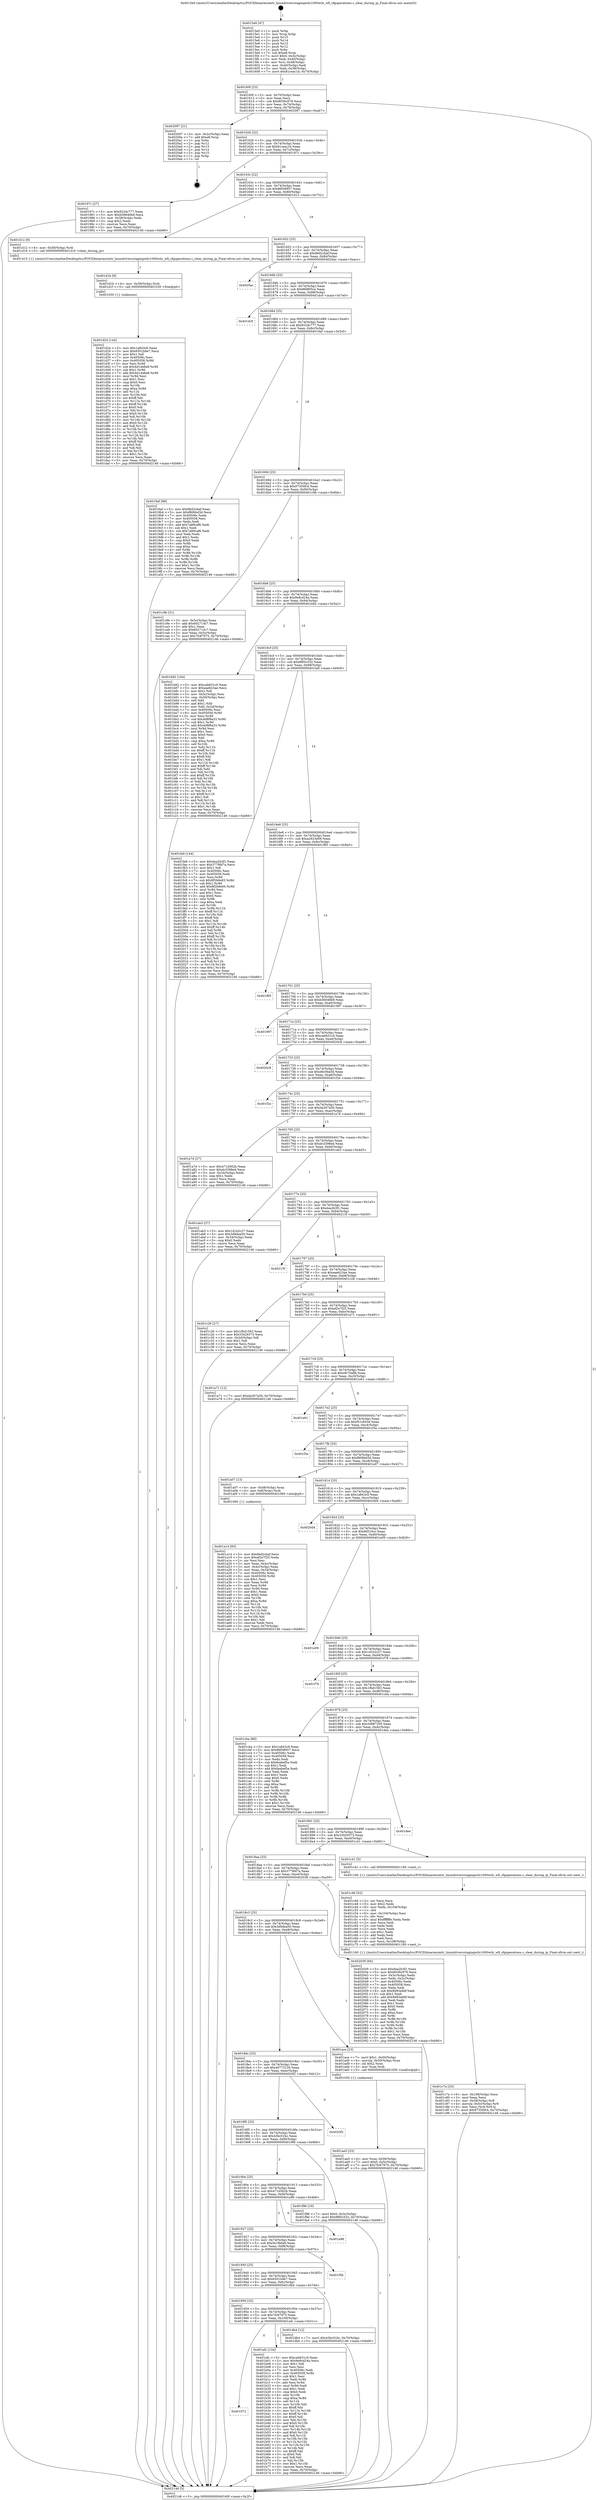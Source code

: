 digraph "0x4015e0" {
  label = "0x4015e0 (/mnt/c/Users/mathe/Desktop/tcc/POCII/binaries/extr_linuxdriversstagingwilc1000wilc_wfi_cfgoperations.c_clear_during_ip_Final-ollvm.out::main(0))"
  labelloc = "t"
  node[shape=record]

  Entry [label="",width=0.3,height=0.3,shape=circle,fillcolor=black,style=filled]
  "0x40160f" [label="{
     0x40160f [23]\l
     | [instrs]\l
     &nbsp;&nbsp;0x40160f \<+3\>: mov -0x70(%rbp),%eax\l
     &nbsp;&nbsp;0x401612 \<+2\>: mov %eax,%ecx\l
     &nbsp;&nbsp;0x401614 \<+6\>: sub $0x8036c979,%ecx\l
     &nbsp;&nbsp;0x40161a \<+3\>: mov %eax,-0x74(%rbp)\l
     &nbsp;&nbsp;0x40161d \<+3\>: mov %ecx,-0x78(%rbp)\l
     &nbsp;&nbsp;0x401620 \<+6\>: je 0000000000402097 \<main+0xab7\>\l
  }"]
  "0x402097" [label="{
     0x402097 [21]\l
     | [instrs]\l
     &nbsp;&nbsp;0x402097 \<+3\>: mov -0x2c(%rbp),%eax\l
     &nbsp;&nbsp;0x40209a \<+7\>: add $0xe8,%rsp\l
     &nbsp;&nbsp;0x4020a1 \<+1\>: pop %rbx\l
     &nbsp;&nbsp;0x4020a2 \<+2\>: pop %r12\l
     &nbsp;&nbsp;0x4020a4 \<+2\>: pop %r13\l
     &nbsp;&nbsp;0x4020a6 \<+2\>: pop %r14\l
     &nbsp;&nbsp;0x4020a8 \<+2\>: pop %r15\l
     &nbsp;&nbsp;0x4020aa \<+1\>: pop %rbp\l
     &nbsp;&nbsp;0x4020ab \<+1\>: ret\l
  }"]
  "0x401626" [label="{
     0x401626 [22]\l
     | [instrs]\l
     &nbsp;&nbsp;0x401626 \<+5\>: jmp 000000000040162b \<main+0x4b\>\l
     &nbsp;&nbsp;0x40162b \<+3\>: mov -0x74(%rbp),%eax\l
     &nbsp;&nbsp;0x40162e \<+5\>: sub $0x81ceac1b,%eax\l
     &nbsp;&nbsp;0x401633 \<+3\>: mov %eax,-0x7c(%rbp)\l
     &nbsp;&nbsp;0x401636 \<+6\>: je 000000000040197c \<main+0x39c\>\l
  }"]
  Exit [label="",width=0.3,height=0.3,shape=circle,fillcolor=black,style=filled,peripheries=2]
  "0x40197c" [label="{
     0x40197c [27]\l
     | [instrs]\l
     &nbsp;&nbsp;0x40197c \<+5\>: mov $0x922dc777,%eax\l
     &nbsp;&nbsp;0x401981 \<+5\>: mov $0xb56646b9,%ecx\l
     &nbsp;&nbsp;0x401986 \<+3\>: mov -0x38(%rbp),%edx\l
     &nbsp;&nbsp;0x401989 \<+3\>: cmp $0x2,%edx\l
     &nbsp;&nbsp;0x40198c \<+3\>: cmovne %ecx,%eax\l
     &nbsp;&nbsp;0x40198f \<+3\>: mov %eax,-0x70(%rbp)\l
     &nbsp;&nbsp;0x401992 \<+5\>: jmp 0000000000402146 \<main+0xb66\>\l
  }"]
  "0x40163c" [label="{
     0x40163c [22]\l
     | [instrs]\l
     &nbsp;&nbsp;0x40163c \<+5\>: jmp 0000000000401641 \<main+0x61\>\l
     &nbsp;&nbsp;0x401641 \<+3\>: mov -0x74(%rbp),%eax\l
     &nbsp;&nbsp;0x401644 \<+5\>: sub $0x86f38957,%eax\l
     &nbsp;&nbsp;0x401649 \<+3\>: mov %eax,-0x80(%rbp)\l
     &nbsp;&nbsp;0x40164c \<+6\>: je 0000000000401d12 \<main+0x732\>\l
  }"]
  "0x402146" [label="{
     0x402146 [5]\l
     | [instrs]\l
     &nbsp;&nbsp;0x402146 \<+5\>: jmp 000000000040160f \<main+0x2f\>\l
  }"]
  "0x4015e0" [label="{
     0x4015e0 [47]\l
     | [instrs]\l
     &nbsp;&nbsp;0x4015e0 \<+1\>: push %rbp\l
     &nbsp;&nbsp;0x4015e1 \<+3\>: mov %rsp,%rbp\l
     &nbsp;&nbsp;0x4015e4 \<+2\>: push %r15\l
     &nbsp;&nbsp;0x4015e6 \<+2\>: push %r14\l
     &nbsp;&nbsp;0x4015e8 \<+2\>: push %r13\l
     &nbsp;&nbsp;0x4015ea \<+2\>: push %r12\l
     &nbsp;&nbsp;0x4015ec \<+1\>: push %rbx\l
     &nbsp;&nbsp;0x4015ed \<+7\>: sub $0xe8,%rsp\l
     &nbsp;&nbsp;0x4015f4 \<+7\>: movl $0x0,-0x3c(%rbp)\l
     &nbsp;&nbsp;0x4015fb \<+3\>: mov %edi,-0x40(%rbp)\l
     &nbsp;&nbsp;0x4015fe \<+4\>: mov %rsi,-0x48(%rbp)\l
     &nbsp;&nbsp;0x401602 \<+3\>: mov -0x40(%rbp),%edi\l
     &nbsp;&nbsp;0x401605 \<+3\>: mov %edi,-0x38(%rbp)\l
     &nbsp;&nbsp;0x401608 \<+7\>: movl $0x81ceac1b,-0x70(%rbp)\l
  }"]
  "0x401d24" [label="{
     0x401d24 [144]\l
     | [instrs]\l
     &nbsp;&nbsp;0x401d24 \<+5\>: mov $0x1a843c9,%eax\l
     &nbsp;&nbsp;0x401d29 \<+5\>: mov $0x6501b9e7,%ecx\l
     &nbsp;&nbsp;0x401d2e \<+2\>: mov $0x1,%dl\l
     &nbsp;&nbsp;0x401d30 \<+7\>: mov 0x40506c,%esi\l
     &nbsp;&nbsp;0x401d37 \<+8\>: mov 0x405058,%r8d\l
     &nbsp;&nbsp;0x401d3f \<+3\>: mov %esi,%r9d\l
     &nbsp;&nbsp;0x401d42 \<+7\>: sub $0x4d14e6e8,%r9d\l
     &nbsp;&nbsp;0x401d49 \<+4\>: sub $0x1,%r9d\l
     &nbsp;&nbsp;0x401d4d \<+7\>: add $0x4d14e6e8,%r9d\l
     &nbsp;&nbsp;0x401d54 \<+4\>: imul %r9d,%esi\l
     &nbsp;&nbsp;0x401d58 \<+3\>: and $0x1,%esi\l
     &nbsp;&nbsp;0x401d5b \<+3\>: cmp $0x0,%esi\l
     &nbsp;&nbsp;0x401d5e \<+4\>: sete %r10b\l
     &nbsp;&nbsp;0x401d62 \<+4\>: cmp $0xa,%r8d\l
     &nbsp;&nbsp;0x401d66 \<+4\>: setl %r11b\l
     &nbsp;&nbsp;0x401d6a \<+3\>: mov %r10b,%bl\l
     &nbsp;&nbsp;0x401d6d \<+3\>: xor $0xff,%bl\l
     &nbsp;&nbsp;0x401d70 \<+3\>: mov %r11b,%r14b\l
     &nbsp;&nbsp;0x401d73 \<+4\>: xor $0xff,%r14b\l
     &nbsp;&nbsp;0x401d77 \<+3\>: xor $0x0,%dl\l
     &nbsp;&nbsp;0x401d7a \<+3\>: mov %bl,%r15b\l
     &nbsp;&nbsp;0x401d7d \<+4\>: and $0x0,%r15b\l
     &nbsp;&nbsp;0x401d81 \<+3\>: and %dl,%r10b\l
     &nbsp;&nbsp;0x401d84 \<+3\>: mov %r14b,%r12b\l
     &nbsp;&nbsp;0x401d87 \<+4\>: and $0x0,%r12b\l
     &nbsp;&nbsp;0x401d8b \<+3\>: and %dl,%r11b\l
     &nbsp;&nbsp;0x401d8e \<+3\>: or %r10b,%r15b\l
     &nbsp;&nbsp;0x401d91 \<+3\>: or %r11b,%r12b\l
     &nbsp;&nbsp;0x401d94 \<+3\>: xor %r12b,%r15b\l
     &nbsp;&nbsp;0x401d97 \<+3\>: or %r14b,%bl\l
     &nbsp;&nbsp;0x401d9a \<+3\>: xor $0xff,%bl\l
     &nbsp;&nbsp;0x401d9d \<+3\>: or $0x0,%dl\l
     &nbsp;&nbsp;0x401da0 \<+2\>: and %dl,%bl\l
     &nbsp;&nbsp;0x401da2 \<+3\>: or %bl,%r15b\l
     &nbsp;&nbsp;0x401da5 \<+4\>: test $0x1,%r15b\l
     &nbsp;&nbsp;0x401da9 \<+3\>: cmovne %ecx,%eax\l
     &nbsp;&nbsp;0x401dac \<+3\>: mov %eax,-0x70(%rbp)\l
     &nbsp;&nbsp;0x401daf \<+5\>: jmp 0000000000402146 \<main+0xb66\>\l
  }"]
  "0x401d12" [label="{
     0x401d12 [9]\l
     | [instrs]\l
     &nbsp;&nbsp;0x401d12 \<+4\>: mov -0x58(%rbp),%rdi\l
     &nbsp;&nbsp;0x401d16 \<+5\>: call 0000000000401410 \<clear_during_ip\>\l
     | [calls]\l
     &nbsp;&nbsp;0x401410 \{1\} (/mnt/c/Users/mathe/Desktop/tcc/POCII/binaries/extr_linuxdriversstagingwilc1000wilc_wfi_cfgoperations.c_clear_during_ip_Final-ollvm.out::clear_during_ip)\l
  }"]
  "0x401652" [label="{
     0x401652 [25]\l
     | [instrs]\l
     &nbsp;&nbsp;0x401652 \<+5\>: jmp 0000000000401657 \<main+0x77\>\l
     &nbsp;&nbsp;0x401657 \<+3\>: mov -0x74(%rbp),%eax\l
     &nbsp;&nbsp;0x40165a \<+5\>: sub $0x8bd2cbaf,%eax\l
     &nbsp;&nbsp;0x40165f \<+6\>: mov %eax,-0x84(%rbp)\l
     &nbsp;&nbsp;0x401665 \<+6\>: je 00000000004020ac \<main+0xacc\>\l
  }"]
  "0x401d1b" [label="{
     0x401d1b [9]\l
     | [instrs]\l
     &nbsp;&nbsp;0x401d1b \<+4\>: mov -0x58(%rbp),%rdi\l
     &nbsp;&nbsp;0x401d1f \<+5\>: call 0000000000401030 \<free@plt\>\l
     | [calls]\l
     &nbsp;&nbsp;0x401030 \{1\} (unknown)\l
  }"]
  "0x4020ac" [label="{
     0x4020ac\l
  }", style=dashed]
  "0x40166b" [label="{
     0x40166b [25]\l
     | [instrs]\l
     &nbsp;&nbsp;0x40166b \<+5\>: jmp 0000000000401670 \<main+0x90\>\l
     &nbsp;&nbsp;0x401670 \<+3\>: mov -0x74(%rbp),%eax\l
     &nbsp;&nbsp;0x401673 \<+5\>: sub $0x8fd895ce,%eax\l
     &nbsp;&nbsp;0x401678 \<+6\>: mov %eax,-0x88(%rbp)\l
     &nbsp;&nbsp;0x40167e \<+6\>: je 0000000000401dc0 \<main+0x7e0\>\l
  }"]
  "0x401c7a" [label="{
     0x401c7a [33]\l
     | [instrs]\l
     &nbsp;&nbsp;0x401c7a \<+6\>: mov -0x108(%rbp),%ecx\l
     &nbsp;&nbsp;0x401c80 \<+3\>: imul %eax,%ecx\l
     &nbsp;&nbsp;0x401c83 \<+4\>: mov -0x58(%rbp),%r8\l
     &nbsp;&nbsp;0x401c87 \<+4\>: movslq -0x5c(%rbp),%r9\l
     &nbsp;&nbsp;0x401c8b \<+4\>: mov %ecx,(%r8,%r9,4)\l
     &nbsp;&nbsp;0x401c8f \<+7\>: movl $0x97350fc4,-0x70(%rbp)\l
     &nbsp;&nbsp;0x401c96 \<+5\>: jmp 0000000000402146 \<main+0xb66\>\l
  }"]
  "0x401dc0" [label="{
     0x401dc0\l
  }", style=dashed]
  "0x401684" [label="{
     0x401684 [25]\l
     | [instrs]\l
     &nbsp;&nbsp;0x401684 \<+5\>: jmp 0000000000401689 \<main+0xa9\>\l
     &nbsp;&nbsp;0x401689 \<+3\>: mov -0x74(%rbp),%eax\l
     &nbsp;&nbsp;0x40168c \<+5\>: sub $0x922dc777,%eax\l
     &nbsp;&nbsp;0x401691 \<+6\>: mov %eax,-0x8c(%rbp)\l
     &nbsp;&nbsp;0x401697 \<+6\>: je 00000000004019af \<main+0x3cf\>\l
  }"]
  "0x401c46" [label="{
     0x401c46 [52]\l
     | [instrs]\l
     &nbsp;&nbsp;0x401c46 \<+2\>: xor %ecx,%ecx\l
     &nbsp;&nbsp;0x401c48 \<+5\>: mov $0x2,%edx\l
     &nbsp;&nbsp;0x401c4d \<+6\>: mov %edx,-0x104(%rbp)\l
     &nbsp;&nbsp;0x401c53 \<+1\>: cltd\l
     &nbsp;&nbsp;0x401c54 \<+6\>: mov -0x104(%rbp),%esi\l
     &nbsp;&nbsp;0x401c5a \<+2\>: idiv %esi\l
     &nbsp;&nbsp;0x401c5c \<+6\>: imul $0xfffffffe,%edx,%edx\l
     &nbsp;&nbsp;0x401c62 \<+2\>: mov %ecx,%edi\l
     &nbsp;&nbsp;0x401c64 \<+2\>: sub %edx,%edi\l
     &nbsp;&nbsp;0x401c66 \<+2\>: mov %ecx,%edx\l
     &nbsp;&nbsp;0x401c68 \<+3\>: sub $0x1,%edx\l
     &nbsp;&nbsp;0x401c6b \<+2\>: add %edx,%edi\l
     &nbsp;&nbsp;0x401c6d \<+2\>: sub %edi,%ecx\l
     &nbsp;&nbsp;0x401c6f \<+6\>: mov %ecx,-0x108(%rbp)\l
     &nbsp;&nbsp;0x401c75 \<+5\>: call 0000000000401160 \<next_i\>\l
     | [calls]\l
     &nbsp;&nbsp;0x401160 \{1\} (/mnt/c/Users/mathe/Desktop/tcc/POCII/binaries/extr_linuxdriversstagingwilc1000wilc_wfi_cfgoperations.c_clear_during_ip_Final-ollvm.out::next_i)\l
  }"]
  "0x4019af" [label="{
     0x4019af [88]\l
     | [instrs]\l
     &nbsp;&nbsp;0x4019af \<+5\>: mov $0x8bd2cbaf,%eax\l
     &nbsp;&nbsp;0x4019b4 \<+5\>: mov $0xf806bd3d,%ecx\l
     &nbsp;&nbsp;0x4019b9 \<+7\>: mov 0x40506c,%edx\l
     &nbsp;&nbsp;0x4019c0 \<+7\>: mov 0x405058,%esi\l
     &nbsp;&nbsp;0x4019c7 \<+2\>: mov %edx,%edi\l
     &nbsp;&nbsp;0x4019c9 \<+6\>: add $0x7a89caf6,%edi\l
     &nbsp;&nbsp;0x4019cf \<+3\>: sub $0x1,%edi\l
     &nbsp;&nbsp;0x4019d2 \<+6\>: sub $0x7a89caf6,%edi\l
     &nbsp;&nbsp;0x4019d8 \<+3\>: imul %edi,%edx\l
     &nbsp;&nbsp;0x4019db \<+3\>: and $0x1,%edx\l
     &nbsp;&nbsp;0x4019de \<+3\>: cmp $0x0,%edx\l
     &nbsp;&nbsp;0x4019e1 \<+4\>: sete %r8b\l
     &nbsp;&nbsp;0x4019e5 \<+3\>: cmp $0xa,%esi\l
     &nbsp;&nbsp;0x4019e8 \<+4\>: setl %r9b\l
     &nbsp;&nbsp;0x4019ec \<+3\>: mov %r8b,%r10b\l
     &nbsp;&nbsp;0x4019ef \<+3\>: and %r9b,%r10b\l
     &nbsp;&nbsp;0x4019f2 \<+3\>: xor %r9b,%r8b\l
     &nbsp;&nbsp;0x4019f5 \<+3\>: or %r8b,%r10b\l
     &nbsp;&nbsp;0x4019f8 \<+4\>: test $0x1,%r10b\l
     &nbsp;&nbsp;0x4019fc \<+3\>: cmovne %ecx,%eax\l
     &nbsp;&nbsp;0x4019ff \<+3\>: mov %eax,-0x70(%rbp)\l
     &nbsp;&nbsp;0x401a02 \<+5\>: jmp 0000000000402146 \<main+0xb66\>\l
  }"]
  "0x40169d" [label="{
     0x40169d [25]\l
     | [instrs]\l
     &nbsp;&nbsp;0x40169d \<+5\>: jmp 00000000004016a2 \<main+0xc2\>\l
     &nbsp;&nbsp;0x4016a2 \<+3\>: mov -0x74(%rbp),%eax\l
     &nbsp;&nbsp;0x4016a5 \<+5\>: sub $0x97350fc4,%eax\l
     &nbsp;&nbsp;0x4016aa \<+6\>: mov %eax,-0x90(%rbp)\l
     &nbsp;&nbsp;0x4016b0 \<+6\>: je 0000000000401c9b \<main+0x6bb\>\l
  }"]
  "0x401972" [label="{
     0x401972\l
  }", style=dashed]
  "0x401c9b" [label="{
     0x401c9b [31]\l
     | [instrs]\l
     &nbsp;&nbsp;0x401c9b \<+3\>: mov -0x5c(%rbp),%eax\l
     &nbsp;&nbsp;0x401c9e \<+5\>: add $0x602714c7,%eax\l
     &nbsp;&nbsp;0x401ca3 \<+3\>: add $0x1,%eax\l
     &nbsp;&nbsp;0x401ca6 \<+5\>: sub $0x602714c7,%eax\l
     &nbsp;&nbsp;0x401cab \<+3\>: mov %eax,-0x5c(%rbp)\l
     &nbsp;&nbsp;0x401cae \<+7\>: movl $0x7fc87975,-0x70(%rbp)\l
     &nbsp;&nbsp;0x401cb5 \<+5\>: jmp 0000000000402146 \<main+0xb66\>\l
  }"]
  "0x4016b6" [label="{
     0x4016b6 [25]\l
     | [instrs]\l
     &nbsp;&nbsp;0x4016b6 \<+5\>: jmp 00000000004016bb \<main+0xdb\>\l
     &nbsp;&nbsp;0x4016bb \<+3\>: mov -0x74(%rbp),%eax\l
     &nbsp;&nbsp;0x4016be \<+5\>: sub $0x9e8cd24a,%eax\l
     &nbsp;&nbsp;0x4016c3 \<+6\>: mov %eax,-0x94(%rbp)\l
     &nbsp;&nbsp;0x4016c9 \<+6\>: je 0000000000401b82 \<main+0x5a2\>\l
  }"]
  "0x401afc" [label="{
     0x401afc [134]\l
     | [instrs]\l
     &nbsp;&nbsp;0x401afc \<+5\>: mov $0xcab631c0,%eax\l
     &nbsp;&nbsp;0x401b01 \<+5\>: mov $0x9e8cd24a,%ecx\l
     &nbsp;&nbsp;0x401b06 \<+2\>: mov $0x1,%dl\l
     &nbsp;&nbsp;0x401b08 \<+2\>: xor %esi,%esi\l
     &nbsp;&nbsp;0x401b0a \<+7\>: mov 0x40506c,%edi\l
     &nbsp;&nbsp;0x401b11 \<+8\>: mov 0x405058,%r8d\l
     &nbsp;&nbsp;0x401b19 \<+3\>: sub $0x1,%esi\l
     &nbsp;&nbsp;0x401b1c \<+3\>: mov %edi,%r9d\l
     &nbsp;&nbsp;0x401b1f \<+3\>: add %esi,%r9d\l
     &nbsp;&nbsp;0x401b22 \<+4\>: imul %r9d,%edi\l
     &nbsp;&nbsp;0x401b26 \<+3\>: and $0x1,%edi\l
     &nbsp;&nbsp;0x401b29 \<+3\>: cmp $0x0,%edi\l
     &nbsp;&nbsp;0x401b2c \<+4\>: sete %r10b\l
     &nbsp;&nbsp;0x401b30 \<+4\>: cmp $0xa,%r8d\l
     &nbsp;&nbsp;0x401b34 \<+4\>: setl %r11b\l
     &nbsp;&nbsp;0x401b38 \<+3\>: mov %r10b,%bl\l
     &nbsp;&nbsp;0x401b3b \<+3\>: xor $0xff,%bl\l
     &nbsp;&nbsp;0x401b3e \<+3\>: mov %r11b,%r14b\l
     &nbsp;&nbsp;0x401b41 \<+4\>: xor $0xff,%r14b\l
     &nbsp;&nbsp;0x401b45 \<+3\>: xor $0x0,%dl\l
     &nbsp;&nbsp;0x401b48 \<+3\>: mov %bl,%r15b\l
     &nbsp;&nbsp;0x401b4b \<+4\>: and $0x0,%r15b\l
     &nbsp;&nbsp;0x401b4f \<+3\>: and %dl,%r10b\l
     &nbsp;&nbsp;0x401b52 \<+3\>: mov %r14b,%r12b\l
     &nbsp;&nbsp;0x401b55 \<+4\>: and $0x0,%r12b\l
     &nbsp;&nbsp;0x401b59 \<+3\>: and %dl,%r11b\l
     &nbsp;&nbsp;0x401b5c \<+3\>: or %r10b,%r15b\l
     &nbsp;&nbsp;0x401b5f \<+3\>: or %r11b,%r12b\l
     &nbsp;&nbsp;0x401b62 \<+3\>: xor %r12b,%r15b\l
     &nbsp;&nbsp;0x401b65 \<+3\>: or %r14b,%bl\l
     &nbsp;&nbsp;0x401b68 \<+3\>: xor $0xff,%bl\l
     &nbsp;&nbsp;0x401b6b \<+3\>: or $0x0,%dl\l
     &nbsp;&nbsp;0x401b6e \<+2\>: and %dl,%bl\l
     &nbsp;&nbsp;0x401b70 \<+3\>: or %bl,%r15b\l
     &nbsp;&nbsp;0x401b73 \<+4\>: test $0x1,%r15b\l
     &nbsp;&nbsp;0x401b77 \<+3\>: cmovne %ecx,%eax\l
     &nbsp;&nbsp;0x401b7a \<+3\>: mov %eax,-0x70(%rbp)\l
     &nbsp;&nbsp;0x401b7d \<+5\>: jmp 0000000000402146 \<main+0xb66\>\l
  }"]
  "0x401b82" [label="{
     0x401b82 [164]\l
     | [instrs]\l
     &nbsp;&nbsp;0x401b82 \<+5\>: mov $0xcab631c0,%eax\l
     &nbsp;&nbsp;0x401b87 \<+5\>: mov $0xeae623ae,%ecx\l
     &nbsp;&nbsp;0x401b8c \<+2\>: mov $0x1,%dl\l
     &nbsp;&nbsp;0x401b8e \<+3\>: mov -0x5c(%rbp),%esi\l
     &nbsp;&nbsp;0x401b91 \<+3\>: cmp -0x50(%rbp),%esi\l
     &nbsp;&nbsp;0x401b94 \<+4\>: setl %dil\l
     &nbsp;&nbsp;0x401b98 \<+4\>: and $0x1,%dil\l
     &nbsp;&nbsp;0x401b9c \<+4\>: mov %dil,-0x2d(%rbp)\l
     &nbsp;&nbsp;0x401ba0 \<+7\>: mov 0x40506c,%esi\l
     &nbsp;&nbsp;0x401ba7 \<+8\>: mov 0x405058,%r8d\l
     &nbsp;&nbsp;0x401baf \<+3\>: mov %esi,%r9d\l
     &nbsp;&nbsp;0x401bb2 \<+7\>: sub $0x4d8f8a33,%r9d\l
     &nbsp;&nbsp;0x401bb9 \<+4\>: sub $0x1,%r9d\l
     &nbsp;&nbsp;0x401bbd \<+7\>: add $0x4d8f8a33,%r9d\l
     &nbsp;&nbsp;0x401bc4 \<+4\>: imul %r9d,%esi\l
     &nbsp;&nbsp;0x401bc8 \<+3\>: and $0x1,%esi\l
     &nbsp;&nbsp;0x401bcb \<+3\>: cmp $0x0,%esi\l
     &nbsp;&nbsp;0x401bce \<+4\>: sete %dil\l
     &nbsp;&nbsp;0x401bd2 \<+4\>: cmp $0xa,%r8d\l
     &nbsp;&nbsp;0x401bd6 \<+4\>: setl %r10b\l
     &nbsp;&nbsp;0x401bda \<+3\>: mov %dil,%r11b\l
     &nbsp;&nbsp;0x401bdd \<+4\>: xor $0xff,%r11b\l
     &nbsp;&nbsp;0x401be1 \<+3\>: mov %r10b,%bl\l
     &nbsp;&nbsp;0x401be4 \<+3\>: xor $0xff,%bl\l
     &nbsp;&nbsp;0x401be7 \<+3\>: xor $0x1,%dl\l
     &nbsp;&nbsp;0x401bea \<+3\>: mov %r11b,%r14b\l
     &nbsp;&nbsp;0x401bed \<+4\>: and $0xff,%r14b\l
     &nbsp;&nbsp;0x401bf1 \<+3\>: and %dl,%dil\l
     &nbsp;&nbsp;0x401bf4 \<+3\>: mov %bl,%r15b\l
     &nbsp;&nbsp;0x401bf7 \<+4\>: and $0xff,%r15b\l
     &nbsp;&nbsp;0x401bfb \<+3\>: and %dl,%r10b\l
     &nbsp;&nbsp;0x401bfe \<+3\>: or %dil,%r14b\l
     &nbsp;&nbsp;0x401c01 \<+3\>: or %r10b,%r15b\l
     &nbsp;&nbsp;0x401c04 \<+3\>: xor %r15b,%r14b\l
     &nbsp;&nbsp;0x401c07 \<+3\>: or %bl,%r11b\l
     &nbsp;&nbsp;0x401c0a \<+4\>: xor $0xff,%r11b\l
     &nbsp;&nbsp;0x401c0e \<+3\>: or $0x1,%dl\l
     &nbsp;&nbsp;0x401c11 \<+3\>: and %dl,%r11b\l
     &nbsp;&nbsp;0x401c14 \<+3\>: or %r11b,%r14b\l
     &nbsp;&nbsp;0x401c17 \<+4\>: test $0x1,%r14b\l
     &nbsp;&nbsp;0x401c1b \<+3\>: cmovne %ecx,%eax\l
     &nbsp;&nbsp;0x401c1e \<+3\>: mov %eax,-0x70(%rbp)\l
     &nbsp;&nbsp;0x401c21 \<+5\>: jmp 0000000000402146 \<main+0xb66\>\l
  }"]
  "0x4016cf" [label="{
     0x4016cf [25]\l
     | [instrs]\l
     &nbsp;&nbsp;0x4016cf \<+5\>: jmp 00000000004016d4 \<main+0xf4\>\l
     &nbsp;&nbsp;0x4016d4 \<+3\>: mov -0x74(%rbp),%eax\l
     &nbsp;&nbsp;0x4016d7 \<+5\>: sub $0x9f85c532,%eax\l
     &nbsp;&nbsp;0x4016dc \<+6\>: mov %eax,-0x98(%rbp)\l
     &nbsp;&nbsp;0x4016e2 \<+6\>: je 0000000000401fa9 \<main+0x9c9\>\l
  }"]
  "0x401959" [label="{
     0x401959 [25]\l
     | [instrs]\l
     &nbsp;&nbsp;0x401959 \<+5\>: jmp 000000000040195e \<main+0x37e\>\l
     &nbsp;&nbsp;0x40195e \<+3\>: mov -0x74(%rbp),%eax\l
     &nbsp;&nbsp;0x401961 \<+5\>: sub $0x7fc87975,%eax\l
     &nbsp;&nbsp;0x401966 \<+6\>: mov %eax,-0x100(%rbp)\l
     &nbsp;&nbsp;0x40196c \<+6\>: je 0000000000401afc \<main+0x51c\>\l
  }"]
  "0x401fa9" [label="{
     0x401fa9 [144]\l
     | [instrs]\l
     &nbsp;&nbsp;0x401fa9 \<+5\>: mov $0xdea2b3f1,%eax\l
     &nbsp;&nbsp;0x401fae \<+5\>: mov $0x3779fd7a,%ecx\l
     &nbsp;&nbsp;0x401fb3 \<+2\>: mov $0x1,%dl\l
     &nbsp;&nbsp;0x401fb5 \<+7\>: mov 0x40506c,%esi\l
     &nbsp;&nbsp;0x401fbc \<+7\>: mov 0x405058,%edi\l
     &nbsp;&nbsp;0x401fc3 \<+3\>: mov %esi,%r8d\l
     &nbsp;&nbsp;0x401fc6 \<+7\>: sub $0x8f2b8e65,%r8d\l
     &nbsp;&nbsp;0x401fcd \<+4\>: sub $0x1,%r8d\l
     &nbsp;&nbsp;0x401fd1 \<+7\>: add $0x8f2b8e65,%r8d\l
     &nbsp;&nbsp;0x401fd8 \<+4\>: imul %r8d,%esi\l
     &nbsp;&nbsp;0x401fdc \<+3\>: and $0x1,%esi\l
     &nbsp;&nbsp;0x401fdf \<+3\>: cmp $0x0,%esi\l
     &nbsp;&nbsp;0x401fe2 \<+4\>: sete %r9b\l
     &nbsp;&nbsp;0x401fe6 \<+3\>: cmp $0xa,%edi\l
     &nbsp;&nbsp;0x401fe9 \<+4\>: setl %r10b\l
     &nbsp;&nbsp;0x401fed \<+3\>: mov %r9b,%r11b\l
     &nbsp;&nbsp;0x401ff0 \<+4\>: xor $0xff,%r11b\l
     &nbsp;&nbsp;0x401ff4 \<+3\>: mov %r10b,%bl\l
     &nbsp;&nbsp;0x401ff7 \<+3\>: xor $0xff,%bl\l
     &nbsp;&nbsp;0x401ffa \<+3\>: xor $0x1,%dl\l
     &nbsp;&nbsp;0x401ffd \<+3\>: mov %r11b,%r14b\l
     &nbsp;&nbsp;0x402000 \<+4\>: and $0xff,%r14b\l
     &nbsp;&nbsp;0x402004 \<+3\>: and %dl,%r9b\l
     &nbsp;&nbsp;0x402007 \<+3\>: mov %bl,%r15b\l
     &nbsp;&nbsp;0x40200a \<+4\>: and $0xff,%r15b\l
     &nbsp;&nbsp;0x40200e \<+3\>: and %dl,%r10b\l
     &nbsp;&nbsp;0x402011 \<+3\>: or %r9b,%r14b\l
     &nbsp;&nbsp;0x402014 \<+3\>: or %r10b,%r15b\l
     &nbsp;&nbsp;0x402017 \<+3\>: xor %r15b,%r14b\l
     &nbsp;&nbsp;0x40201a \<+3\>: or %bl,%r11b\l
     &nbsp;&nbsp;0x40201d \<+4\>: xor $0xff,%r11b\l
     &nbsp;&nbsp;0x402021 \<+3\>: or $0x1,%dl\l
     &nbsp;&nbsp;0x402024 \<+3\>: and %dl,%r11b\l
     &nbsp;&nbsp;0x402027 \<+3\>: or %r11b,%r14b\l
     &nbsp;&nbsp;0x40202a \<+4\>: test $0x1,%r14b\l
     &nbsp;&nbsp;0x40202e \<+3\>: cmovne %ecx,%eax\l
     &nbsp;&nbsp;0x402031 \<+3\>: mov %eax,-0x70(%rbp)\l
     &nbsp;&nbsp;0x402034 \<+5\>: jmp 0000000000402146 \<main+0xb66\>\l
  }"]
  "0x4016e8" [label="{
     0x4016e8 [25]\l
     | [instrs]\l
     &nbsp;&nbsp;0x4016e8 \<+5\>: jmp 00000000004016ed \<main+0x10d\>\l
     &nbsp;&nbsp;0x4016ed \<+3\>: mov -0x74(%rbp),%eax\l
     &nbsp;&nbsp;0x4016f0 \<+5\>: sub $0xa2623e69,%eax\l
     &nbsp;&nbsp;0x4016f5 \<+6\>: mov %eax,-0x9c(%rbp)\l
     &nbsp;&nbsp;0x4016fb \<+6\>: je 0000000000401f85 \<main+0x9a5\>\l
  }"]
  "0x401db4" [label="{
     0x401db4 [12]\l
     | [instrs]\l
     &nbsp;&nbsp;0x401db4 \<+7\>: movl $0x43bc01bc,-0x70(%rbp)\l
     &nbsp;&nbsp;0x401dbb \<+5\>: jmp 0000000000402146 \<main+0xb66\>\l
  }"]
  "0x401f85" [label="{
     0x401f85\l
  }", style=dashed]
  "0x401701" [label="{
     0x401701 [25]\l
     | [instrs]\l
     &nbsp;&nbsp;0x401701 \<+5\>: jmp 0000000000401706 \<main+0x126\>\l
     &nbsp;&nbsp;0x401706 \<+3\>: mov -0x74(%rbp),%eax\l
     &nbsp;&nbsp;0x401709 \<+5\>: sub $0xb56646b9,%eax\l
     &nbsp;&nbsp;0x40170e \<+6\>: mov %eax,-0xa0(%rbp)\l
     &nbsp;&nbsp;0x401714 \<+6\>: je 0000000000401997 \<main+0x3b7\>\l
  }"]
  "0x401940" [label="{
     0x401940 [25]\l
     | [instrs]\l
     &nbsp;&nbsp;0x401940 \<+5\>: jmp 0000000000401945 \<main+0x365\>\l
     &nbsp;&nbsp;0x401945 \<+3\>: mov -0x74(%rbp),%eax\l
     &nbsp;&nbsp;0x401948 \<+5\>: sub $0x6501b9e7,%eax\l
     &nbsp;&nbsp;0x40194d \<+6\>: mov %eax,-0xfc(%rbp)\l
     &nbsp;&nbsp;0x401953 \<+6\>: je 0000000000401db4 \<main+0x7d4\>\l
  }"]
  "0x401997" [label="{
     0x401997\l
  }", style=dashed]
  "0x40171a" [label="{
     0x40171a [25]\l
     | [instrs]\l
     &nbsp;&nbsp;0x40171a \<+5\>: jmp 000000000040171f \<main+0x13f\>\l
     &nbsp;&nbsp;0x40171f \<+3\>: mov -0x74(%rbp),%eax\l
     &nbsp;&nbsp;0x401722 \<+5\>: sub $0xcab631c0,%eax\l
     &nbsp;&nbsp;0x401727 \<+6\>: mov %eax,-0xa4(%rbp)\l
     &nbsp;&nbsp;0x40172d \<+6\>: je 00000000004020c8 \<main+0xae8\>\l
  }"]
  "0x401f5b" [label="{
     0x401f5b\l
  }", style=dashed]
  "0x4020c8" [label="{
     0x4020c8\l
  }", style=dashed]
  "0x401733" [label="{
     0x401733 [25]\l
     | [instrs]\l
     &nbsp;&nbsp;0x401733 \<+5\>: jmp 0000000000401738 \<main+0x158\>\l
     &nbsp;&nbsp;0x401738 \<+3\>: mov -0x74(%rbp),%eax\l
     &nbsp;&nbsp;0x40173b \<+5\>: sub $0xd6c0ba5d,%eax\l
     &nbsp;&nbsp;0x401740 \<+6\>: mov %eax,-0xa8(%rbp)\l
     &nbsp;&nbsp;0x401746 \<+6\>: je 0000000000401f2e \<main+0x94e\>\l
  }"]
  "0x401927" [label="{
     0x401927 [25]\l
     | [instrs]\l
     &nbsp;&nbsp;0x401927 \<+5\>: jmp 000000000040192c \<main+0x34c\>\l
     &nbsp;&nbsp;0x40192c \<+3\>: mov -0x74(%rbp),%eax\l
     &nbsp;&nbsp;0x40192f \<+5\>: sub $0x5e1fb0e6,%eax\l
     &nbsp;&nbsp;0x401934 \<+6\>: mov %eax,-0xf8(%rbp)\l
     &nbsp;&nbsp;0x40193a \<+6\>: je 0000000000401f5b \<main+0x97b\>\l
  }"]
  "0x401f2e" [label="{
     0x401f2e\l
  }", style=dashed]
  "0x40174c" [label="{
     0x40174c [25]\l
     | [instrs]\l
     &nbsp;&nbsp;0x40174c \<+5\>: jmp 0000000000401751 \<main+0x171\>\l
     &nbsp;&nbsp;0x401751 \<+3\>: mov -0x74(%rbp),%eax\l
     &nbsp;&nbsp;0x401754 \<+5\>: sub $0xda307a50,%eax\l
     &nbsp;&nbsp;0x401759 \<+6\>: mov %eax,-0xac(%rbp)\l
     &nbsp;&nbsp;0x40175f \<+6\>: je 0000000000401a7d \<main+0x49d\>\l
  }"]
  "0x401a98" [label="{
     0x401a98\l
  }", style=dashed]
  "0x401a7d" [label="{
     0x401a7d [27]\l
     | [instrs]\l
     &nbsp;&nbsp;0x401a7d \<+5\>: mov $0x471d562b,%eax\l
     &nbsp;&nbsp;0x401a82 \<+5\>: mov $0xdc3398ed,%ecx\l
     &nbsp;&nbsp;0x401a87 \<+3\>: mov -0x34(%rbp),%edx\l
     &nbsp;&nbsp;0x401a8a \<+3\>: cmp $0x1,%edx\l
     &nbsp;&nbsp;0x401a8d \<+3\>: cmovl %ecx,%eax\l
     &nbsp;&nbsp;0x401a90 \<+3\>: mov %eax,-0x70(%rbp)\l
     &nbsp;&nbsp;0x401a93 \<+5\>: jmp 0000000000402146 \<main+0xb66\>\l
  }"]
  "0x401765" [label="{
     0x401765 [25]\l
     | [instrs]\l
     &nbsp;&nbsp;0x401765 \<+5\>: jmp 000000000040176a \<main+0x18a\>\l
     &nbsp;&nbsp;0x40176a \<+3\>: mov -0x74(%rbp),%eax\l
     &nbsp;&nbsp;0x40176d \<+5\>: sub $0xdc3398ed,%eax\l
     &nbsp;&nbsp;0x401772 \<+6\>: mov %eax,-0xb0(%rbp)\l
     &nbsp;&nbsp;0x401778 \<+6\>: je 0000000000401ab3 \<main+0x4d3\>\l
  }"]
  "0x40190e" [label="{
     0x40190e [25]\l
     | [instrs]\l
     &nbsp;&nbsp;0x40190e \<+5\>: jmp 0000000000401913 \<main+0x333\>\l
     &nbsp;&nbsp;0x401913 \<+3\>: mov -0x74(%rbp),%eax\l
     &nbsp;&nbsp;0x401916 \<+5\>: sub $0x471d562b,%eax\l
     &nbsp;&nbsp;0x40191b \<+6\>: mov %eax,-0xf4(%rbp)\l
     &nbsp;&nbsp;0x401921 \<+6\>: je 0000000000401a98 \<main+0x4b8\>\l
  }"]
  "0x401ab3" [label="{
     0x401ab3 [27]\l
     | [instrs]\l
     &nbsp;&nbsp;0x401ab3 \<+5\>: mov $0x1d1b2c27,%eax\l
     &nbsp;&nbsp;0x401ab8 \<+5\>: mov $0x3d9dea50,%ecx\l
     &nbsp;&nbsp;0x401abd \<+3\>: mov -0x34(%rbp),%edx\l
     &nbsp;&nbsp;0x401ac0 \<+3\>: cmp $0x0,%edx\l
     &nbsp;&nbsp;0x401ac3 \<+3\>: cmove %ecx,%eax\l
     &nbsp;&nbsp;0x401ac6 \<+3\>: mov %eax,-0x70(%rbp)\l
     &nbsp;&nbsp;0x401ac9 \<+5\>: jmp 0000000000402146 \<main+0xb66\>\l
  }"]
  "0x40177e" [label="{
     0x40177e [25]\l
     | [instrs]\l
     &nbsp;&nbsp;0x40177e \<+5\>: jmp 0000000000401783 \<main+0x1a3\>\l
     &nbsp;&nbsp;0x401783 \<+3\>: mov -0x74(%rbp),%eax\l
     &nbsp;&nbsp;0x401786 \<+5\>: sub $0xdea2b3f1,%eax\l
     &nbsp;&nbsp;0x40178b \<+6\>: mov %eax,-0xb4(%rbp)\l
     &nbsp;&nbsp;0x401791 \<+6\>: je 000000000040213f \<main+0xb5f\>\l
  }"]
  "0x401f96" [label="{
     0x401f96 [19]\l
     | [instrs]\l
     &nbsp;&nbsp;0x401f96 \<+7\>: movl $0x0,-0x3c(%rbp)\l
     &nbsp;&nbsp;0x401f9d \<+7\>: movl $0x9f85c532,-0x70(%rbp)\l
     &nbsp;&nbsp;0x401fa4 \<+5\>: jmp 0000000000402146 \<main+0xb66\>\l
  }"]
  "0x40213f" [label="{
     0x40213f\l
  }", style=dashed]
  "0x401797" [label="{
     0x401797 [25]\l
     | [instrs]\l
     &nbsp;&nbsp;0x401797 \<+5\>: jmp 000000000040179c \<main+0x1bc\>\l
     &nbsp;&nbsp;0x40179c \<+3\>: mov -0x74(%rbp),%eax\l
     &nbsp;&nbsp;0x40179f \<+5\>: sub $0xeae623ae,%eax\l
     &nbsp;&nbsp;0x4017a4 \<+6\>: mov %eax,-0xb8(%rbp)\l
     &nbsp;&nbsp;0x4017aa \<+6\>: je 0000000000401c26 \<main+0x646\>\l
  }"]
  "0x4018f5" [label="{
     0x4018f5 [25]\l
     | [instrs]\l
     &nbsp;&nbsp;0x4018f5 \<+5\>: jmp 00000000004018fa \<main+0x31a\>\l
     &nbsp;&nbsp;0x4018fa \<+3\>: mov -0x74(%rbp),%eax\l
     &nbsp;&nbsp;0x4018fd \<+5\>: sub $0x43bc01bc,%eax\l
     &nbsp;&nbsp;0x401902 \<+6\>: mov %eax,-0xf0(%rbp)\l
     &nbsp;&nbsp;0x401908 \<+6\>: je 0000000000401f96 \<main+0x9b6\>\l
  }"]
  "0x401c26" [label="{
     0x401c26 [27]\l
     | [instrs]\l
     &nbsp;&nbsp;0x401c26 \<+5\>: mov $0x1fbd1563,%eax\l
     &nbsp;&nbsp;0x401c2b \<+5\>: mov $0x33429373,%ecx\l
     &nbsp;&nbsp;0x401c30 \<+3\>: mov -0x2d(%rbp),%dl\l
     &nbsp;&nbsp;0x401c33 \<+3\>: test $0x1,%dl\l
     &nbsp;&nbsp;0x401c36 \<+3\>: cmovne %ecx,%eax\l
     &nbsp;&nbsp;0x401c39 \<+3\>: mov %eax,-0x70(%rbp)\l
     &nbsp;&nbsp;0x401c3c \<+5\>: jmp 0000000000402146 \<main+0xb66\>\l
  }"]
  "0x4017b0" [label="{
     0x4017b0 [25]\l
     | [instrs]\l
     &nbsp;&nbsp;0x4017b0 \<+5\>: jmp 00000000004017b5 \<main+0x1d5\>\l
     &nbsp;&nbsp;0x4017b5 \<+3\>: mov -0x74(%rbp),%eax\l
     &nbsp;&nbsp;0x4017b8 \<+5\>: sub $0xef2e7f25,%eax\l
     &nbsp;&nbsp;0x4017bd \<+6\>: mov %eax,-0xbc(%rbp)\l
     &nbsp;&nbsp;0x4017c3 \<+6\>: je 0000000000401a71 \<main+0x491\>\l
  }"]
  "0x4020f2" [label="{
     0x4020f2\l
  }", style=dashed]
  "0x401a71" [label="{
     0x401a71 [12]\l
     | [instrs]\l
     &nbsp;&nbsp;0x401a71 \<+7\>: movl $0xda307a50,-0x70(%rbp)\l
     &nbsp;&nbsp;0x401a78 \<+5\>: jmp 0000000000402146 \<main+0xb66\>\l
  }"]
  "0x4017c9" [label="{
     0x4017c9 [25]\l
     | [instrs]\l
     &nbsp;&nbsp;0x4017c9 \<+5\>: jmp 00000000004017ce \<main+0x1ee\>\l
     &nbsp;&nbsp;0x4017ce \<+3\>: mov -0x74(%rbp),%eax\l
     &nbsp;&nbsp;0x4017d1 \<+5\>: sub $0xefc70a8b,%eax\l
     &nbsp;&nbsp;0x4017d6 \<+6\>: mov %eax,-0xc0(%rbp)\l
     &nbsp;&nbsp;0x4017dc \<+6\>: je 0000000000401e61 \<main+0x881\>\l
  }"]
  "0x401ae5" [label="{
     0x401ae5 [23]\l
     | [instrs]\l
     &nbsp;&nbsp;0x401ae5 \<+4\>: mov %rax,-0x58(%rbp)\l
     &nbsp;&nbsp;0x401ae9 \<+7\>: movl $0x0,-0x5c(%rbp)\l
     &nbsp;&nbsp;0x401af0 \<+7\>: movl $0x7fc87975,-0x70(%rbp)\l
     &nbsp;&nbsp;0x401af7 \<+5\>: jmp 0000000000402146 \<main+0xb66\>\l
  }"]
  "0x401e61" [label="{
     0x401e61\l
  }", style=dashed]
  "0x4017e2" [label="{
     0x4017e2 [25]\l
     | [instrs]\l
     &nbsp;&nbsp;0x4017e2 \<+5\>: jmp 00000000004017e7 \<main+0x207\>\l
     &nbsp;&nbsp;0x4017e7 \<+3\>: mov -0x74(%rbp),%eax\l
     &nbsp;&nbsp;0x4017ea \<+5\>: sub $0xf51c643d,%eax\l
     &nbsp;&nbsp;0x4017ef \<+6\>: mov %eax,-0xc4(%rbp)\l
     &nbsp;&nbsp;0x4017f5 \<+6\>: je 0000000000401f3a \<main+0x95a\>\l
  }"]
  "0x4018dc" [label="{
     0x4018dc [25]\l
     | [instrs]\l
     &nbsp;&nbsp;0x4018dc \<+5\>: jmp 00000000004018e1 \<main+0x301\>\l
     &nbsp;&nbsp;0x4018e1 \<+3\>: mov -0x74(%rbp),%eax\l
     &nbsp;&nbsp;0x4018e4 \<+5\>: sub $0x40773126,%eax\l
     &nbsp;&nbsp;0x4018e9 \<+6\>: mov %eax,-0xec(%rbp)\l
     &nbsp;&nbsp;0x4018ef \<+6\>: je 00000000004020f2 \<main+0xb12\>\l
  }"]
  "0x401f3a" [label="{
     0x401f3a\l
  }", style=dashed]
  "0x4017fb" [label="{
     0x4017fb [25]\l
     | [instrs]\l
     &nbsp;&nbsp;0x4017fb \<+5\>: jmp 0000000000401800 \<main+0x220\>\l
     &nbsp;&nbsp;0x401800 \<+3\>: mov -0x74(%rbp),%eax\l
     &nbsp;&nbsp;0x401803 \<+5\>: sub $0xf806bd3d,%eax\l
     &nbsp;&nbsp;0x401808 \<+6\>: mov %eax,-0xc8(%rbp)\l
     &nbsp;&nbsp;0x40180e \<+6\>: je 0000000000401a07 \<main+0x427\>\l
  }"]
  "0x401ace" [label="{
     0x401ace [23]\l
     | [instrs]\l
     &nbsp;&nbsp;0x401ace \<+7\>: movl $0x1,-0x50(%rbp)\l
     &nbsp;&nbsp;0x401ad5 \<+4\>: movslq -0x50(%rbp),%rax\l
     &nbsp;&nbsp;0x401ad9 \<+4\>: shl $0x2,%rax\l
     &nbsp;&nbsp;0x401add \<+3\>: mov %rax,%rdi\l
     &nbsp;&nbsp;0x401ae0 \<+5\>: call 0000000000401050 \<malloc@plt\>\l
     | [calls]\l
     &nbsp;&nbsp;0x401050 \{1\} (unknown)\l
  }"]
  "0x401a07" [label="{
     0x401a07 [13]\l
     | [instrs]\l
     &nbsp;&nbsp;0x401a07 \<+4\>: mov -0x48(%rbp),%rax\l
     &nbsp;&nbsp;0x401a0b \<+4\>: mov 0x8(%rax),%rdi\l
     &nbsp;&nbsp;0x401a0f \<+5\>: call 0000000000401060 \<atoi@plt\>\l
     | [calls]\l
     &nbsp;&nbsp;0x401060 \{1\} (unknown)\l
  }"]
  "0x401814" [label="{
     0x401814 [25]\l
     | [instrs]\l
     &nbsp;&nbsp;0x401814 \<+5\>: jmp 0000000000401819 \<main+0x239\>\l
     &nbsp;&nbsp;0x401819 \<+3\>: mov -0x74(%rbp),%eax\l
     &nbsp;&nbsp;0x40181c \<+5\>: sub $0x1a843c9,%eax\l
     &nbsp;&nbsp;0x401821 \<+6\>: mov %eax,-0xcc(%rbp)\l
     &nbsp;&nbsp;0x401827 \<+6\>: je 00000000004020d4 \<main+0xaf4\>\l
  }"]
  "0x401a14" [label="{
     0x401a14 [93]\l
     | [instrs]\l
     &nbsp;&nbsp;0x401a14 \<+5\>: mov $0x8bd2cbaf,%ecx\l
     &nbsp;&nbsp;0x401a19 \<+5\>: mov $0xef2e7f25,%edx\l
     &nbsp;&nbsp;0x401a1e \<+2\>: xor %esi,%esi\l
     &nbsp;&nbsp;0x401a20 \<+3\>: mov %eax,-0x4c(%rbp)\l
     &nbsp;&nbsp;0x401a23 \<+3\>: mov -0x4c(%rbp),%eax\l
     &nbsp;&nbsp;0x401a26 \<+3\>: mov %eax,-0x34(%rbp)\l
     &nbsp;&nbsp;0x401a29 \<+7\>: mov 0x40506c,%eax\l
     &nbsp;&nbsp;0x401a30 \<+8\>: mov 0x405058,%r8d\l
     &nbsp;&nbsp;0x401a38 \<+3\>: sub $0x1,%esi\l
     &nbsp;&nbsp;0x401a3b \<+3\>: mov %eax,%r9d\l
     &nbsp;&nbsp;0x401a3e \<+3\>: add %esi,%r9d\l
     &nbsp;&nbsp;0x401a41 \<+4\>: imul %r9d,%eax\l
     &nbsp;&nbsp;0x401a45 \<+3\>: and $0x1,%eax\l
     &nbsp;&nbsp;0x401a48 \<+3\>: cmp $0x0,%eax\l
     &nbsp;&nbsp;0x401a4b \<+4\>: sete %r10b\l
     &nbsp;&nbsp;0x401a4f \<+4\>: cmp $0xa,%r8d\l
     &nbsp;&nbsp;0x401a53 \<+4\>: setl %r11b\l
     &nbsp;&nbsp;0x401a57 \<+3\>: mov %r10b,%bl\l
     &nbsp;&nbsp;0x401a5a \<+3\>: and %r11b,%bl\l
     &nbsp;&nbsp;0x401a5d \<+3\>: xor %r11b,%r10b\l
     &nbsp;&nbsp;0x401a60 \<+3\>: or %r10b,%bl\l
     &nbsp;&nbsp;0x401a63 \<+3\>: test $0x1,%bl\l
     &nbsp;&nbsp;0x401a66 \<+3\>: cmovne %edx,%ecx\l
     &nbsp;&nbsp;0x401a69 \<+3\>: mov %ecx,-0x70(%rbp)\l
     &nbsp;&nbsp;0x401a6c \<+5\>: jmp 0000000000402146 \<main+0xb66\>\l
  }"]
  "0x4018c3" [label="{
     0x4018c3 [25]\l
     | [instrs]\l
     &nbsp;&nbsp;0x4018c3 \<+5\>: jmp 00000000004018c8 \<main+0x2e8\>\l
     &nbsp;&nbsp;0x4018c8 \<+3\>: mov -0x74(%rbp),%eax\l
     &nbsp;&nbsp;0x4018cb \<+5\>: sub $0x3d9dea50,%eax\l
     &nbsp;&nbsp;0x4018d0 \<+6\>: mov %eax,-0xe8(%rbp)\l
     &nbsp;&nbsp;0x4018d6 \<+6\>: je 0000000000401ace \<main+0x4ee\>\l
  }"]
  "0x4020d4" [label="{
     0x4020d4\l
  }", style=dashed]
  "0x40182d" [label="{
     0x40182d [25]\l
     | [instrs]\l
     &nbsp;&nbsp;0x40182d \<+5\>: jmp 0000000000401832 \<main+0x252\>\l
     &nbsp;&nbsp;0x401832 \<+3\>: mov -0x74(%rbp),%eax\l
     &nbsp;&nbsp;0x401835 \<+5\>: sub $0x9d516cc,%eax\l
     &nbsp;&nbsp;0x40183a \<+6\>: mov %eax,-0xd0(%rbp)\l
     &nbsp;&nbsp;0x401840 \<+6\>: je 0000000000401e09 \<main+0x829\>\l
  }"]
  "0x402039" [label="{
     0x402039 [94]\l
     | [instrs]\l
     &nbsp;&nbsp;0x402039 \<+5\>: mov $0xdea2b3f1,%eax\l
     &nbsp;&nbsp;0x40203e \<+5\>: mov $0x8036c979,%ecx\l
     &nbsp;&nbsp;0x402043 \<+3\>: mov -0x3c(%rbp),%edx\l
     &nbsp;&nbsp;0x402046 \<+3\>: mov %edx,-0x2c(%rbp)\l
     &nbsp;&nbsp;0x402049 \<+7\>: mov 0x40506c,%edx\l
     &nbsp;&nbsp;0x402050 \<+7\>: mov 0x405058,%esi\l
     &nbsp;&nbsp;0x402057 \<+2\>: mov %edx,%edi\l
     &nbsp;&nbsp;0x402059 \<+6\>: sub $0x9d93a9df,%edi\l
     &nbsp;&nbsp;0x40205f \<+3\>: sub $0x1,%edi\l
     &nbsp;&nbsp;0x402062 \<+6\>: add $0x9d93a9df,%edi\l
     &nbsp;&nbsp;0x402068 \<+3\>: imul %edi,%edx\l
     &nbsp;&nbsp;0x40206b \<+3\>: and $0x1,%edx\l
     &nbsp;&nbsp;0x40206e \<+3\>: cmp $0x0,%edx\l
     &nbsp;&nbsp;0x402071 \<+4\>: sete %r8b\l
     &nbsp;&nbsp;0x402075 \<+3\>: cmp $0xa,%esi\l
     &nbsp;&nbsp;0x402078 \<+4\>: setl %r9b\l
     &nbsp;&nbsp;0x40207c \<+3\>: mov %r8b,%r10b\l
     &nbsp;&nbsp;0x40207f \<+3\>: and %r9b,%r10b\l
     &nbsp;&nbsp;0x402082 \<+3\>: xor %r9b,%r8b\l
     &nbsp;&nbsp;0x402085 \<+3\>: or %r8b,%r10b\l
     &nbsp;&nbsp;0x402088 \<+4\>: test $0x1,%r10b\l
     &nbsp;&nbsp;0x40208c \<+3\>: cmovne %ecx,%eax\l
     &nbsp;&nbsp;0x40208f \<+3\>: mov %eax,-0x70(%rbp)\l
     &nbsp;&nbsp;0x402092 \<+5\>: jmp 0000000000402146 \<main+0xb66\>\l
  }"]
  "0x401e09" [label="{
     0x401e09\l
  }", style=dashed]
  "0x401846" [label="{
     0x401846 [25]\l
     | [instrs]\l
     &nbsp;&nbsp;0x401846 \<+5\>: jmp 000000000040184b \<main+0x26b\>\l
     &nbsp;&nbsp;0x40184b \<+3\>: mov -0x74(%rbp),%eax\l
     &nbsp;&nbsp;0x40184e \<+5\>: sub $0x1d1b2c27,%eax\l
     &nbsp;&nbsp;0x401853 \<+6\>: mov %eax,-0xd4(%rbp)\l
     &nbsp;&nbsp;0x401859 \<+6\>: je 0000000000401f79 \<main+0x999\>\l
  }"]
  "0x4018aa" [label="{
     0x4018aa [25]\l
     | [instrs]\l
     &nbsp;&nbsp;0x4018aa \<+5\>: jmp 00000000004018af \<main+0x2cf\>\l
     &nbsp;&nbsp;0x4018af \<+3\>: mov -0x74(%rbp),%eax\l
     &nbsp;&nbsp;0x4018b2 \<+5\>: sub $0x3779fd7a,%eax\l
     &nbsp;&nbsp;0x4018b7 \<+6\>: mov %eax,-0xe4(%rbp)\l
     &nbsp;&nbsp;0x4018bd \<+6\>: je 0000000000402039 \<main+0xa59\>\l
  }"]
  "0x401f79" [label="{
     0x401f79\l
  }", style=dashed]
  "0x40185f" [label="{
     0x40185f [25]\l
     | [instrs]\l
     &nbsp;&nbsp;0x40185f \<+5\>: jmp 0000000000401864 \<main+0x284\>\l
     &nbsp;&nbsp;0x401864 \<+3\>: mov -0x74(%rbp),%eax\l
     &nbsp;&nbsp;0x401867 \<+5\>: sub $0x1fbd1563,%eax\l
     &nbsp;&nbsp;0x40186c \<+6\>: mov %eax,-0xd8(%rbp)\l
     &nbsp;&nbsp;0x401872 \<+6\>: je 0000000000401cba \<main+0x6da\>\l
  }"]
  "0x401c41" [label="{
     0x401c41 [5]\l
     | [instrs]\l
     &nbsp;&nbsp;0x401c41 \<+5\>: call 0000000000401160 \<next_i\>\l
     | [calls]\l
     &nbsp;&nbsp;0x401160 \{1\} (/mnt/c/Users/mathe/Desktop/tcc/POCII/binaries/extr_linuxdriversstagingwilc1000wilc_wfi_cfgoperations.c_clear_during_ip_Final-ollvm.out::next_i)\l
  }"]
  "0x401cba" [label="{
     0x401cba [88]\l
     | [instrs]\l
     &nbsp;&nbsp;0x401cba \<+5\>: mov $0x1a843c9,%eax\l
     &nbsp;&nbsp;0x401cbf \<+5\>: mov $0x86f38957,%ecx\l
     &nbsp;&nbsp;0x401cc4 \<+7\>: mov 0x40506c,%edx\l
     &nbsp;&nbsp;0x401ccb \<+7\>: mov 0x405058,%esi\l
     &nbsp;&nbsp;0x401cd2 \<+2\>: mov %edx,%edi\l
     &nbsp;&nbsp;0x401cd4 \<+6\>: sub $0xfeabef5a,%edi\l
     &nbsp;&nbsp;0x401cda \<+3\>: sub $0x1,%edi\l
     &nbsp;&nbsp;0x401cdd \<+6\>: add $0xfeabef5a,%edi\l
     &nbsp;&nbsp;0x401ce3 \<+3\>: imul %edi,%edx\l
     &nbsp;&nbsp;0x401ce6 \<+3\>: and $0x1,%edx\l
     &nbsp;&nbsp;0x401ce9 \<+3\>: cmp $0x0,%edx\l
     &nbsp;&nbsp;0x401cec \<+4\>: sete %r8b\l
     &nbsp;&nbsp;0x401cf0 \<+3\>: cmp $0xa,%esi\l
     &nbsp;&nbsp;0x401cf3 \<+4\>: setl %r9b\l
     &nbsp;&nbsp;0x401cf7 \<+3\>: mov %r8b,%r10b\l
     &nbsp;&nbsp;0x401cfa \<+3\>: and %r9b,%r10b\l
     &nbsp;&nbsp;0x401cfd \<+3\>: xor %r9b,%r8b\l
     &nbsp;&nbsp;0x401d00 \<+3\>: or %r8b,%r10b\l
     &nbsp;&nbsp;0x401d03 \<+4\>: test $0x1,%r10b\l
     &nbsp;&nbsp;0x401d07 \<+3\>: cmovne %ecx,%eax\l
     &nbsp;&nbsp;0x401d0a \<+3\>: mov %eax,-0x70(%rbp)\l
     &nbsp;&nbsp;0x401d0d \<+5\>: jmp 0000000000402146 \<main+0xb66\>\l
  }"]
  "0x401878" [label="{
     0x401878 [25]\l
     | [instrs]\l
     &nbsp;&nbsp;0x401878 \<+5\>: jmp 000000000040187d \<main+0x29d\>\l
     &nbsp;&nbsp;0x40187d \<+3\>: mov -0x74(%rbp),%eax\l
     &nbsp;&nbsp;0x401880 \<+5\>: sub $0x20887200,%eax\l
     &nbsp;&nbsp;0x401885 \<+6\>: mov %eax,-0xdc(%rbp)\l
     &nbsp;&nbsp;0x40188b \<+6\>: je 0000000000401dee \<main+0x80e\>\l
  }"]
  "0x401891" [label="{
     0x401891 [25]\l
     | [instrs]\l
     &nbsp;&nbsp;0x401891 \<+5\>: jmp 0000000000401896 \<main+0x2b6\>\l
     &nbsp;&nbsp;0x401896 \<+3\>: mov -0x74(%rbp),%eax\l
     &nbsp;&nbsp;0x401899 \<+5\>: sub $0x33429373,%eax\l
     &nbsp;&nbsp;0x40189e \<+6\>: mov %eax,-0xe0(%rbp)\l
     &nbsp;&nbsp;0x4018a4 \<+6\>: je 0000000000401c41 \<main+0x661\>\l
  }"]
  "0x401dee" [label="{
     0x401dee\l
  }", style=dashed]
  Entry -> "0x4015e0" [label=" 1"]
  "0x40160f" -> "0x402097" [label=" 1"]
  "0x40160f" -> "0x401626" [label=" 21"]
  "0x402097" -> Exit [label=" 1"]
  "0x401626" -> "0x40197c" [label=" 1"]
  "0x401626" -> "0x40163c" [label=" 20"]
  "0x40197c" -> "0x402146" [label=" 1"]
  "0x4015e0" -> "0x40160f" [label=" 1"]
  "0x402146" -> "0x40160f" [label=" 21"]
  "0x402039" -> "0x402146" [label=" 1"]
  "0x40163c" -> "0x401d12" [label=" 1"]
  "0x40163c" -> "0x401652" [label=" 19"]
  "0x401fa9" -> "0x402146" [label=" 1"]
  "0x401652" -> "0x4020ac" [label=" 0"]
  "0x401652" -> "0x40166b" [label=" 19"]
  "0x401f96" -> "0x402146" [label=" 1"]
  "0x40166b" -> "0x401dc0" [label=" 0"]
  "0x40166b" -> "0x401684" [label=" 19"]
  "0x401db4" -> "0x402146" [label=" 1"]
  "0x401684" -> "0x4019af" [label=" 1"]
  "0x401684" -> "0x40169d" [label=" 18"]
  "0x4019af" -> "0x402146" [label=" 1"]
  "0x401d24" -> "0x402146" [label=" 1"]
  "0x40169d" -> "0x401c9b" [label=" 1"]
  "0x40169d" -> "0x4016b6" [label=" 17"]
  "0x401d1b" -> "0x401d24" [label=" 1"]
  "0x4016b6" -> "0x401b82" [label=" 2"]
  "0x4016b6" -> "0x4016cf" [label=" 15"]
  "0x401d12" -> "0x401d1b" [label=" 1"]
  "0x4016cf" -> "0x401fa9" [label=" 1"]
  "0x4016cf" -> "0x4016e8" [label=" 14"]
  "0x401c9b" -> "0x402146" [label=" 1"]
  "0x4016e8" -> "0x401f85" [label=" 0"]
  "0x4016e8" -> "0x401701" [label=" 14"]
  "0x401c7a" -> "0x402146" [label=" 1"]
  "0x401701" -> "0x401997" [label=" 0"]
  "0x401701" -> "0x40171a" [label=" 14"]
  "0x401c41" -> "0x401c46" [label=" 1"]
  "0x40171a" -> "0x4020c8" [label=" 0"]
  "0x40171a" -> "0x401733" [label=" 14"]
  "0x401c26" -> "0x402146" [label=" 2"]
  "0x401733" -> "0x401f2e" [label=" 0"]
  "0x401733" -> "0x40174c" [label=" 14"]
  "0x401afc" -> "0x402146" [label=" 2"]
  "0x40174c" -> "0x401a7d" [label=" 1"]
  "0x40174c" -> "0x401765" [label=" 13"]
  "0x401959" -> "0x401972" [label=" 0"]
  "0x401765" -> "0x401ab3" [label=" 1"]
  "0x401765" -> "0x40177e" [label=" 12"]
  "0x401cba" -> "0x402146" [label=" 1"]
  "0x40177e" -> "0x40213f" [label=" 0"]
  "0x40177e" -> "0x401797" [label=" 12"]
  "0x401940" -> "0x401959" [label=" 2"]
  "0x401797" -> "0x401c26" [label=" 2"]
  "0x401797" -> "0x4017b0" [label=" 10"]
  "0x401c46" -> "0x401c7a" [label=" 1"]
  "0x4017b0" -> "0x401a71" [label=" 1"]
  "0x4017b0" -> "0x4017c9" [label=" 9"]
  "0x401927" -> "0x401940" [label=" 3"]
  "0x4017c9" -> "0x401e61" [label=" 0"]
  "0x4017c9" -> "0x4017e2" [label=" 9"]
  "0x401b82" -> "0x402146" [label=" 2"]
  "0x4017e2" -> "0x401f3a" [label=" 0"]
  "0x4017e2" -> "0x4017fb" [label=" 9"]
  "0x40190e" -> "0x401927" [label=" 3"]
  "0x4017fb" -> "0x401a07" [label=" 1"]
  "0x4017fb" -> "0x401814" [label=" 8"]
  "0x401a07" -> "0x401a14" [label=" 1"]
  "0x401a14" -> "0x402146" [label=" 1"]
  "0x401a71" -> "0x402146" [label=" 1"]
  "0x401a7d" -> "0x402146" [label=" 1"]
  "0x401ab3" -> "0x402146" [label=" 1"]
  "0x40190e" -> "0x401a98" [label=" 0"]
  "0x401814" -> "0x4020d4" [label=" 0"]
  "0x401814" -> "0x40182d" [label=" 8"]
  "0x4018f5" -> "0x40190e" [label=" 3"]
  "0x40182d" -> "0x401e09" [label=" 0"]
  "0x40182d" -> "0x401846" [label=" 8"]
  "0x4018f5" -> "0x401f96" [label=" 1"]
  "0x401846" -> "0x401f79" [label=" 0"]
  "0x401846" -> "0x40185f" [label=" 8"]
  "0x4018dc" -> "0x4018f5" [label=" 4"]
  "0x40185f" -> "0x401cba" [label=" 1"]
  "0x40185f" -> "0x401878" [label=" 7"]
  "0x4018dc" -> "0x4020f2" [label=" 0"]
  "0x401878" -> "0x401dee" [label=" 0"]
  "0x401878" -> "0x401891" [label=" 7"]
  "0x401927" -> "0x401f5b" [label=" 0"]
  "0x401891" -> "0x401c41" [label=" 1"]
  "0x401891" -> "0x4018aa" [label=" 6"]
  "0x401940" -> "0x401db4" [label=" 1"]
  "0x4018aa" -> "0x402039" [label=" 1"]
  "0x4018aa" -> "0x4018c3" [label=" 5"]
  "0x401959" -> "0x401afc" [label=" 2"]
  "0x4018c3" -> "0x401ace" [label=" 1"]
  "0x4018c3" -> "0x4018dc" [label=" 4"]
  "0x401ace" -> "0x401ae5" [label=" 1"]
  "0x401ae5" -> "0x402146" [label=" 1"]
}
